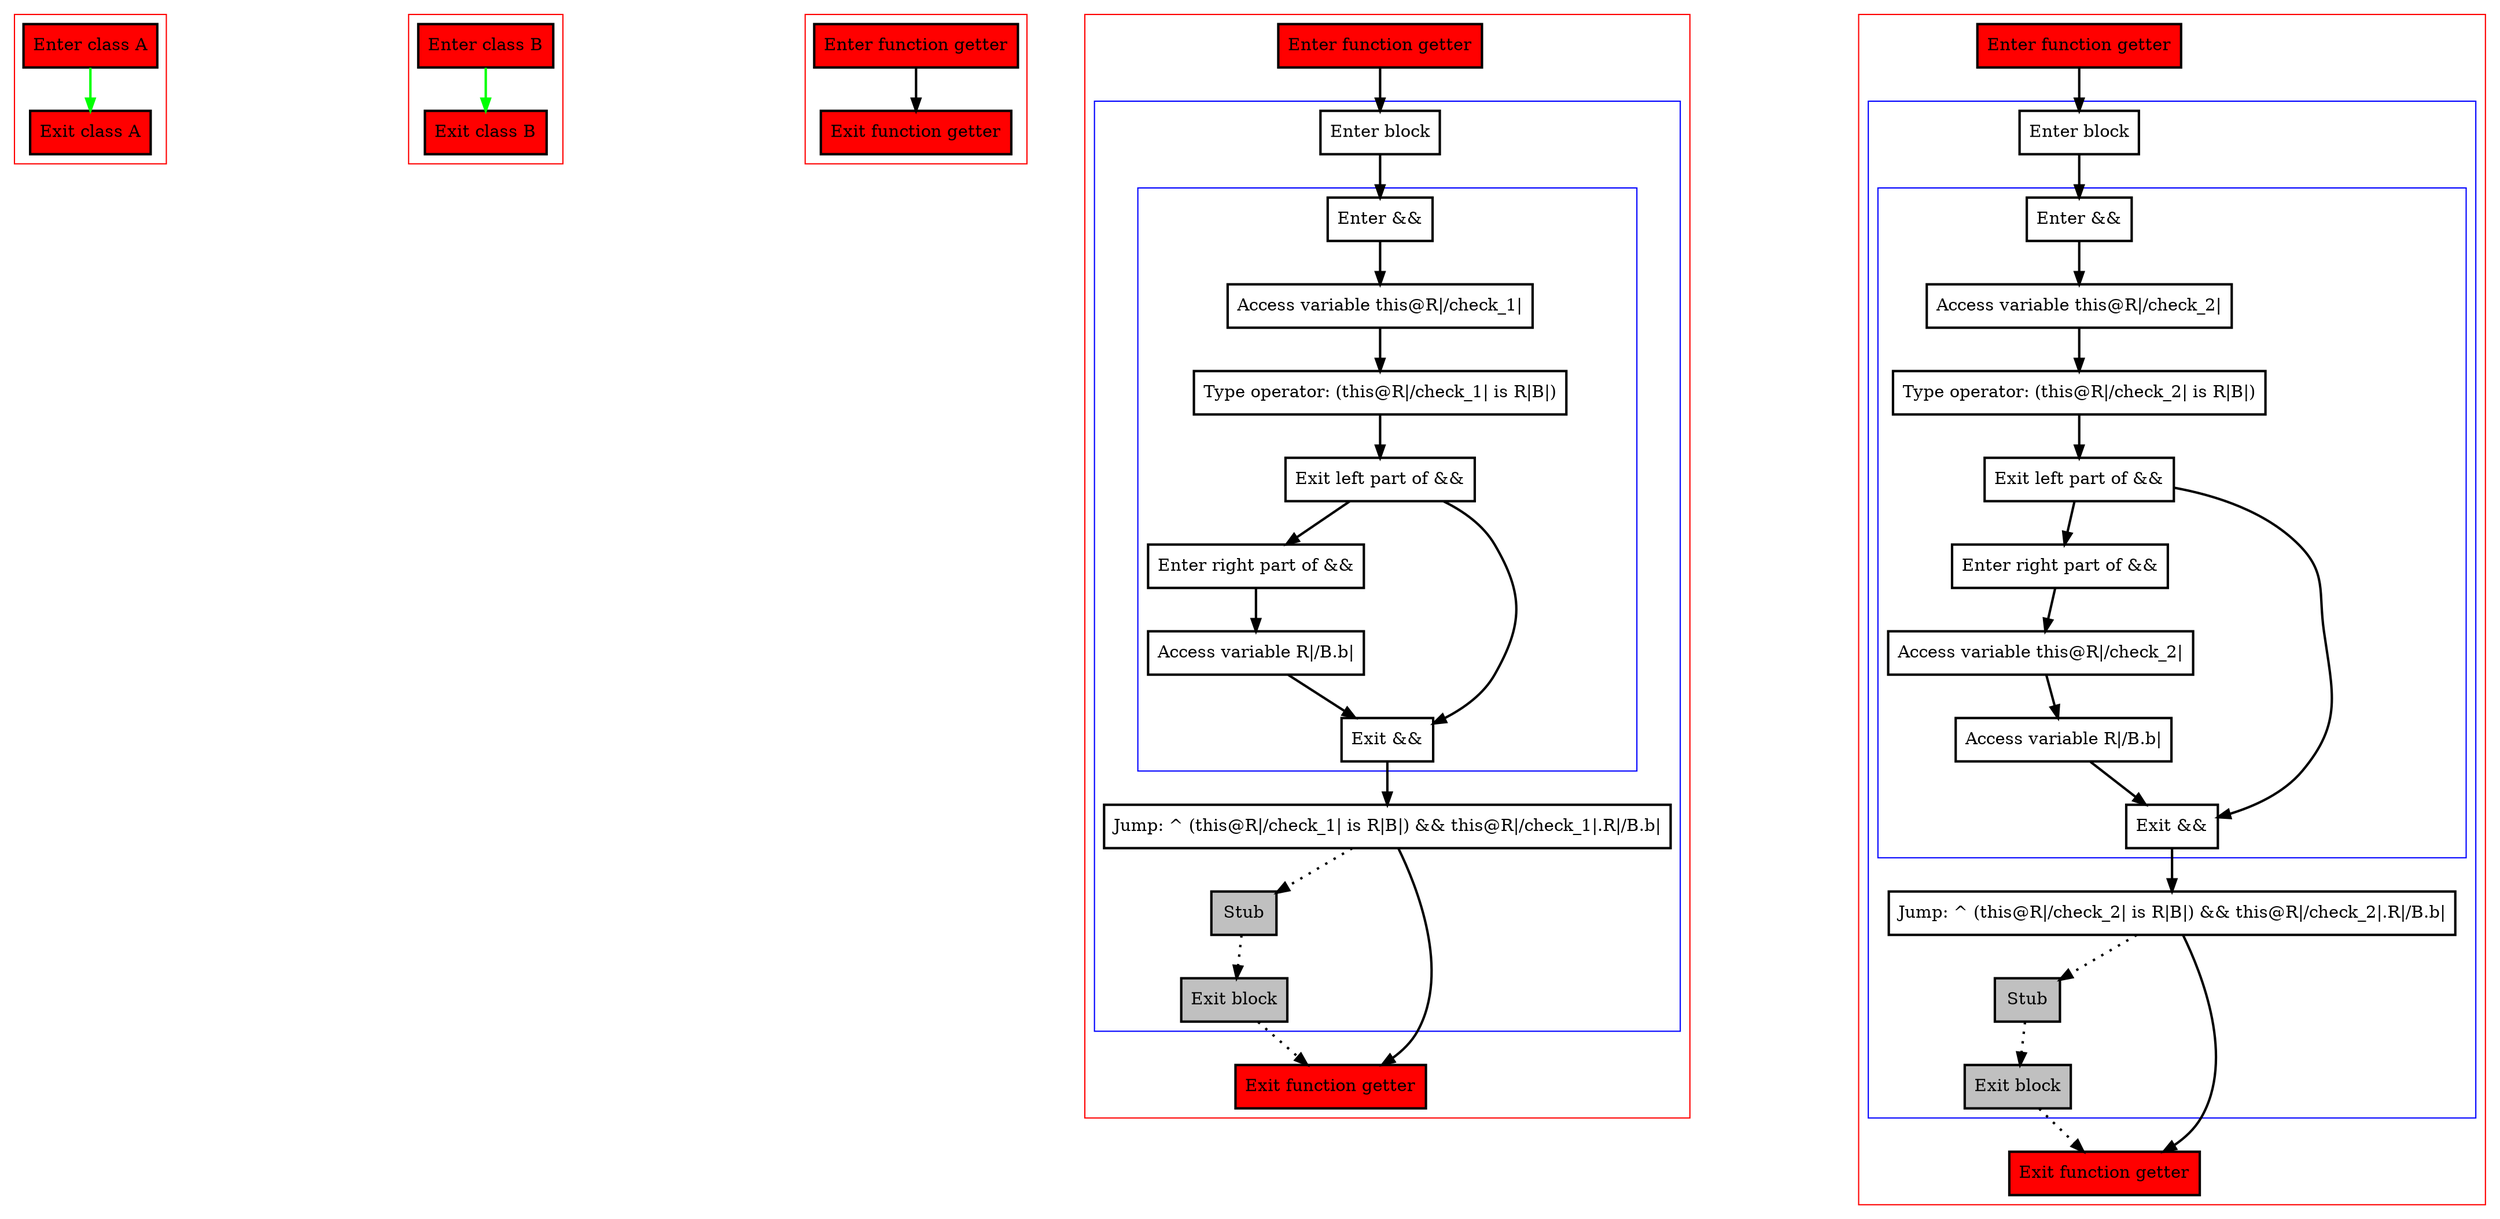 digraph thisOfExtensionProperty_kt {
    graph [nodesep=3]
    node [shape=box penwidth=2]
    edge [penwidth=2]

    subgraph cluster_0 {
        color=red
        0 [label="Enter class A" style="filled" fillcolor=red];
        1 [label="Exit class A" style="filled" fillcolor=red];
    }
    0 -> {1} [color=green];

    subgraph cluster_1 {
        color=red
        2 [label="Enter class B" style="filled" fillcolor=red];
        3 [label="Exit class B" style="filled" fillcolor=red];
    }
    2 -> {3} [color=green];

    subgraph cluster_2 {
        color=red
        4 [label="Enter function getter" style="filled" fillcolor=red];
        5 [label="Exit function getter" style="filled" fillcolor=red];
    }
    4 -> {5};

    subgraph cluster_3 {
        color=red
        6 [label="Enter function getter" style="filled" fillcolor=red];
        subgraph cluster_4 {
            color=blue
            7 [label="Enter block"];
            subgraph cluster_5 {
                color=blue
                8 [label="Enter &&"];
                9 [label="Access variable this@R|/check_1|"];
                10 [label="Type operator: (this@R|/check_1| is R|B|)"];
                11 [label="Exit left part of &&"];
                12 [label="Enter right part of &&"];
                13 [label="Access variable R|/B.b|"];
                14 [label="Exit &&"];
            }
            15 [label="Jump: ^ (this@R|/check_1| is R|B|) && this@R|/check_1|.R|/B.b|"];
            16 [label="Stub" style="filled" fillcolor=gray];
            17 [label="Exit block" style="filled" fillcolor=gray];
        }
        18 [label="Exit function getter" style="filled" fillcolor=red];
    }
    6 -> {7};
    7 -> {8};
    8 -> {9};
    9 -> {10};
    10 -> {11};
    11 -> {14 12};
    12 -> {13};
    13 -> {14};
    14 -> {15};
    15 -> {18};
    15 -> {16} [style=dotted];
    16 -> {17} [style=dotted];
    17 -> {18} [style=dotted];

    subgraph cluster_6 {
        color=red
        19 [label="Enter function getter" style="filled" fillcolor=red];
        subgraph cluster_7 {
            color=blue
            20 [label="Enter block"];
            subgraph cluster_8 {
                color=blue
                21 [label="Enter &&"];
                22 [label="Access variable this@R|/check_2|"];
                23 [label="Type operator: (this@R|/check_2| is R|B|)"];
                24 [label="Exit left part of &&"];
                25 [label="Enter right part of &&"];
                26 [label="Access variable this@R|/check_2|"];
                27 [label="Access variable R|/B.b|"];
                28 [label="Exit &&"];
            }
            29 [label="Jump: ^ (this@R|/check_2| is R|B|) && this@R|/check_2|.R|/B.b|"];
            30 [label="Stub" style="filled" fillcolor=gray];
            31 [label="Exit block" style="filled" fillcolor=gray];
        }
        32 [label="Exit function getter" style="filled" fillcolor=red];
    }
    19 -> {20};
    20 -> {21};
    21 -> {22};
    22 -> {23};
    23 -> {24};
    24 -> {28 25};
    25 -> {26};
    26 -> {27};
    27 -> {28};
    28 -> {29};
    29 -> {32};
    29 -> {30} [style=dotted];
    30 -> {31} [style=dotted];
    31 -> {32} [style=dotted];

}
